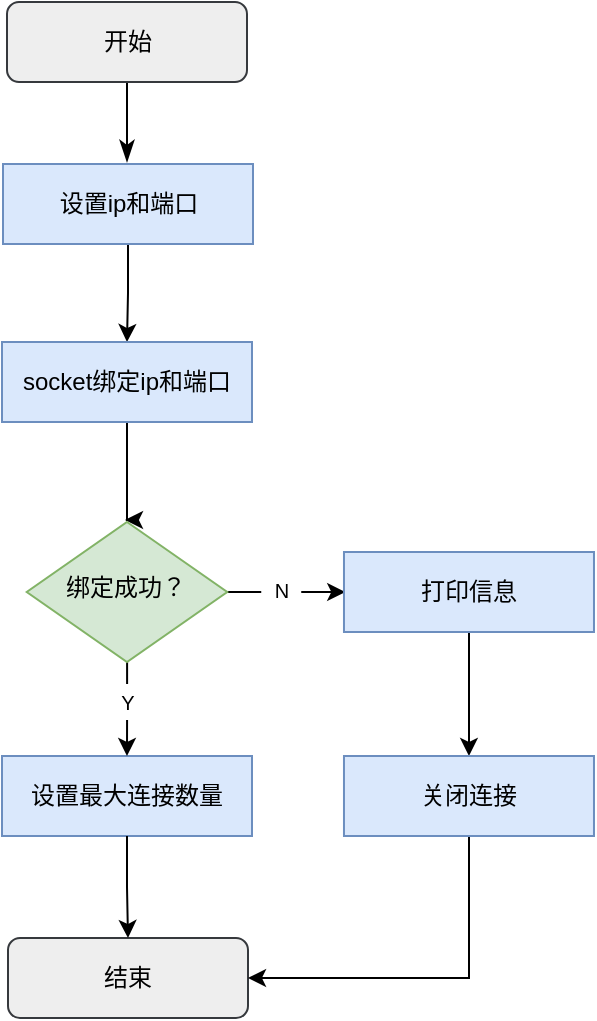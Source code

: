 <mxfile version="22.1.4" type="github">
  <diagram id="C5RBs43oDa-KdzZeNtuy" name="Page-1">
    <mxGraphModel dx="1015" dy="543" grid="1" gridSize="1" guides="1" tooltips="1" connect="1" arrows="1" fold="1" page="1" pageScale="1" pageWidth="827" pageHeight="1169" math="0" shadow="0">
      <root>
        <mxCell id="WIyWlLk6GJQsqaUBKTNV-0" />
        <mxCell id="WIyWlLk6GJQsqaUBKTNV-1" parent="WIyWlLk6GJQsqaUBKTNV-0" />
        <mxCell id="KgDcbHXpNngw1wZbkrTV-0" value="" style="rounded=0;html=1;jettySize=auto;orthogonalLoop=1;fontSize=11;endArrow=classicThin;endFill=1;endSize=8;strokeWidth=1;shadow=0;labelBackgroundColor=none;edgeStyle=orthogonalEdgeStyle;movable=1;resizable=1;rotatable=1;deletable=1;editable=1;locked=0;connectable=1;" edge="1" parent="WIyWlLk6GJQsqaUBKTNV-1" source="KgDcbHXpNngw1wZbkrTV-1">
          <mxGeometry relative="1" as="geometry">
            <mxPoint x="373.5" y="173" as="targetPoint" />
          </mxGeometry>
        </mxCell>
        <mxCell id="KgDcbHXpNngw1wZbkrTV-1" value="开始" style="rounded=1;whiteSpace=wrap;html=1;fontSize=12;glass=0;strokeWidth=1;shadow=0;fillColor=#eeeeee;strokeColor=#36393d;" vertex="1" parent="WIyWlLk6GJQsqaUBKTNV-1">
          <mxGeometry x="313.5" y="93" width="120" height="40" as="geometry" />
        </mxCell>
        <mxCell id="KgDcbHXpNngw1wZbkrTV-9" value="结束" style="rounded=1;whiteSpace=wrap;html=1;fontSize=12;glass=0;strokeWidth=1;shadow=0;fillColor=#eeeeee;strokeColor=#36393d;" vertex="1" parent="WIyWlLk6GJQsqaUBKTNV-1">
          <mxGeometry x="314" y="561" width="120" height="40" as="geometry" />
        </mxCell>
        <mxCell id="KgDcbHXpNngw1wZbkrTV-10" value="" style="edgeStyle=orthogonalEdgeStyle;rounded=0;orthogonalLoop=1;jettySize=auto;html=1;" edge="1" parent="WIyWlLk6GJQsqaUBKTNV-1" source="KgDcbHXpNngw1wZbkrTV-11" target="KgDcbHXpNngw1wZbkrTV-13">
          <mxGeometry relative="1" as="geometry" />
        </mxCell>
        <mxCell id="KgDcbHXpNngw1wZbkrTV-11" value="设置ip和端口" style="rounded=0;whiteSpace=wrap;html=1;fillColor=#dae8fc;strokeColor=#6c8ebf;" vertex="1" parent="WIyWlLk6GJQsqaUBKTNV-1">
          <mxGeometry x="311.5" y="174" width="125" height="40" as="geometry" />
        </mxCell>
        <mxCell id="KgDcbHXpNngw1wZbkrTV-12" value="" style="edgeStyle=orthogonalEdgeStyle;rounded=0;orthogonalLoop=1;jettySize=auto;html=1;exitX=0.5;exitY=1;exitDx=0;exitDy=0;" edge="1" parent="WIyWlLk6GJQsqaUBKTNV-1" source="KgDcbHXpNngw1wZbkrTV-13">
          <mxGeometry relative="1" as="geometry">
            <mxPoint x="371.994" y="303" as="sourcePoint" />
            <mxPoint x="372.5" y="352" as="targetPoint" />
            <Array as="points">
              <mxPoint x="372.99" y="352" />
            </Array>
          </mxGeometry>
        </mxCell>
        <mxCell id="KgDcbHXpNngw1wZbkrTV-13" value="socket绑定ip和端口" style="rounded=0;whiteSpace=wrap;html=1;fillColor=#dae8fc;strokeColor=#6c8ebf;" vertex="1" parent="WIyWlLk6GJQsqaUBKTNV-1">
          <mxGeometry x="311" y="263" width="125" height="40" as="geometry" />
        </mxCell>
        <mxCell id="KgDcbHXpNngw1wZbkrTV-26" value="设置最大连接数量" style="rounded=0;whiteSpace=wrap;html=1;fillColor=#dae8fc;strokeColor=#6c8ebf;" vertex="1" parent="WIyWlLk6GJQsqaUBKTNV-1">
          <mxGeometry x="311" y="470" width="125" height="40" as="geometry" />
        </mxCell>
        <mxCell id="KgDcbHXpNngw1wZbkrTV-27" value="" style="edgeStyle=orthogonalEdgeStyle;rounded=0;orthogonalLoop=1;jettySize=auto;html=1;exitX=0.5;exitY=1;exitDx=0;exitDy=0;" edge="1" parent="WIyWlLk6GJQsqaUBKTNV-1" source="KgDcbHXpNngw1wZbkrTV-26" target="KgDcbHXpNngw1wZbkrTV-9">
          <mxGeometry relative="1" as="geometry">
            <mxPoint x="595.62" y="655.034" as="sourcePoint" />
          </mxGeometry>
        </mxCell>
        <mxCell id="KgDcbHXpNngw1wZbkrTV-29" value="" style="edgeStyle=orthogonalEdgeStyle;rounded=0;orthogonalLoop=1;jettySize=auto;html=1;" edge="1" parent="WIyWlLk6GJQsqaUBKTNV-1">
          <mxGeometry relative="1" as="geometry">
            <mxPoint x="482.62" y="388" as="targetPoint" />
            <mxPoint x="423.62" y="388" as="sourcePoint" />
          </mxGeometry>
        </mxCell>
        <mxCell id="KgDcbHXpNngw1wZbkrTV-30" value="&lt;font style=&quot;font-size: 10px;&quot;&gt;N&lt;/font&gt;" style="text;html=1;strokeColor=none;fillColor=default;align=center;verticalAlign=middle;whiteSpace=wrap;rounded=0;" vertex="1" parent="WIyWlLk6GJQsqaUBKTNV-1">
          <mxGeometry x="440.62" y="378" width="20" height="18" as="geometry" />
        </mxCell>
        <mxCell id="KgDcbHXpNngw1wZbkrTV-33" value="" style="edgeStyle=orthogonalEdgeStyle;rounded=0;orthogonalLoop=1;jettySize=auto;html=1;" edge="1" parent="WIyWlLk6GJQsqaUBKTNV-1" source="KgDcbHXpNngw1wZbkrTV-31" target="KgDcbHXpNngw1wZbkrTV-26">
          <mxGeometry relative="1" as="geometry" />
        </mxCell>
        <mxCell id="KgDcbHXpNngw1wZbkrTV-31" value="绑定成功？" style="rhombus;whiteSpace=wrap;html=1;shadow=0;fontFamily=Helvetica;fontSize=12;align=center;strokeWidth=1;spacing=6;spacingTop=-4;fillColor=#d5e8d4;strokeColor=#82b366;" vertex="1" parent="WIyWlLk6GJQsqaUBKTNV-1">
          <mxGeometry x="323.37" y="353" width="100.25" height="70" as="geometry" />
        </mxCell>
        <mxCell id="KgDcbHXpNngw1wZbkrTV-32" value="&lt;font style=&quot;font-size: 10px;&quot;&gt;Y&lt;/font&gt;" style="text;html=1;strokeColor=none;fillColor=default;align=center;verticalAlign=middle;whiteSpace=wrap;rounded=0;" vertex="1" parent="WIyWlLk6GJQsqaUBKTNV-1">
          <mxGeometry x="363.99" y="434" width="20" height="18" as="geometry" />
        </mxCell>
        <mxCell id="KgDcbHXpNngw1wZbkrTV-36" value="" style="edgeStyle=orthogonalEdgeStyle;rounded=0;orthogonalLoop=1;jettySize=auto;html=1;" edge="1" parent="WIyWlLk6GJQsqaUBKTNV-1" source="KgDcbHXpNngw1wZbkrTV-34" target="KgDcbHXpNngw1wZbkrTV-35">
          <mxGeometry relative="1" as="geometry" />
        </mxCell>
        <mxCell id="KgDcbHXpNngw1wZbkrTV-34" value="打印信息" style="rounded=0;whiteSpace=wrap;html=1;fillColor=#dae8fc;strokeColor=#6c8ebf;" vertex="1" parent="WIyWlLk6GJQsqaUBKTNV-1">
          <mxGeometry x="481.99" y="368" width="125" height="40" as="geometry" />
        </mxCell>
        <mxCell id="KgDcbHXpNngw1wZbkrTV-37" style="edgeStyle=orthogonalEdgeStyle;rounded=0;orthogonalLoop=1;jettySize=auto;html=1;entryX=1;entryY=0.5;entryDx=0;entryDy=0;" edge="1" parent="WIyWlLk6GJQsqaUBKTNV-1" source="KgDcbHXpNngw1wZbkrTV-35" target="KgDcbHXpNngw1wZbkrTV-9">
          <mxGeometry relative="1" as="geometry">
            <Array as="points">
              <mxPoint x="545" y="581" />
            </Array>
          </mxGeometry>
        </mxCell>
        <mxCell id="KgDcbHXpNngw1wZbkrTV-35" value="关闭连接" style="rounded=0;whiteSpace=wrap;html=1;fillColor=#dae8fc;strokeColor=#6c8ebf;" vertex="1" parent="WIyWlLk6GJQsqaUBKTNV-1">
          <mxGeometry x="481.99" y="470" width="125" height="40" as="geometry" />
        </mxCell>
      </root>
    </mxGraphModel>
  </diagram>
</mxfile>
